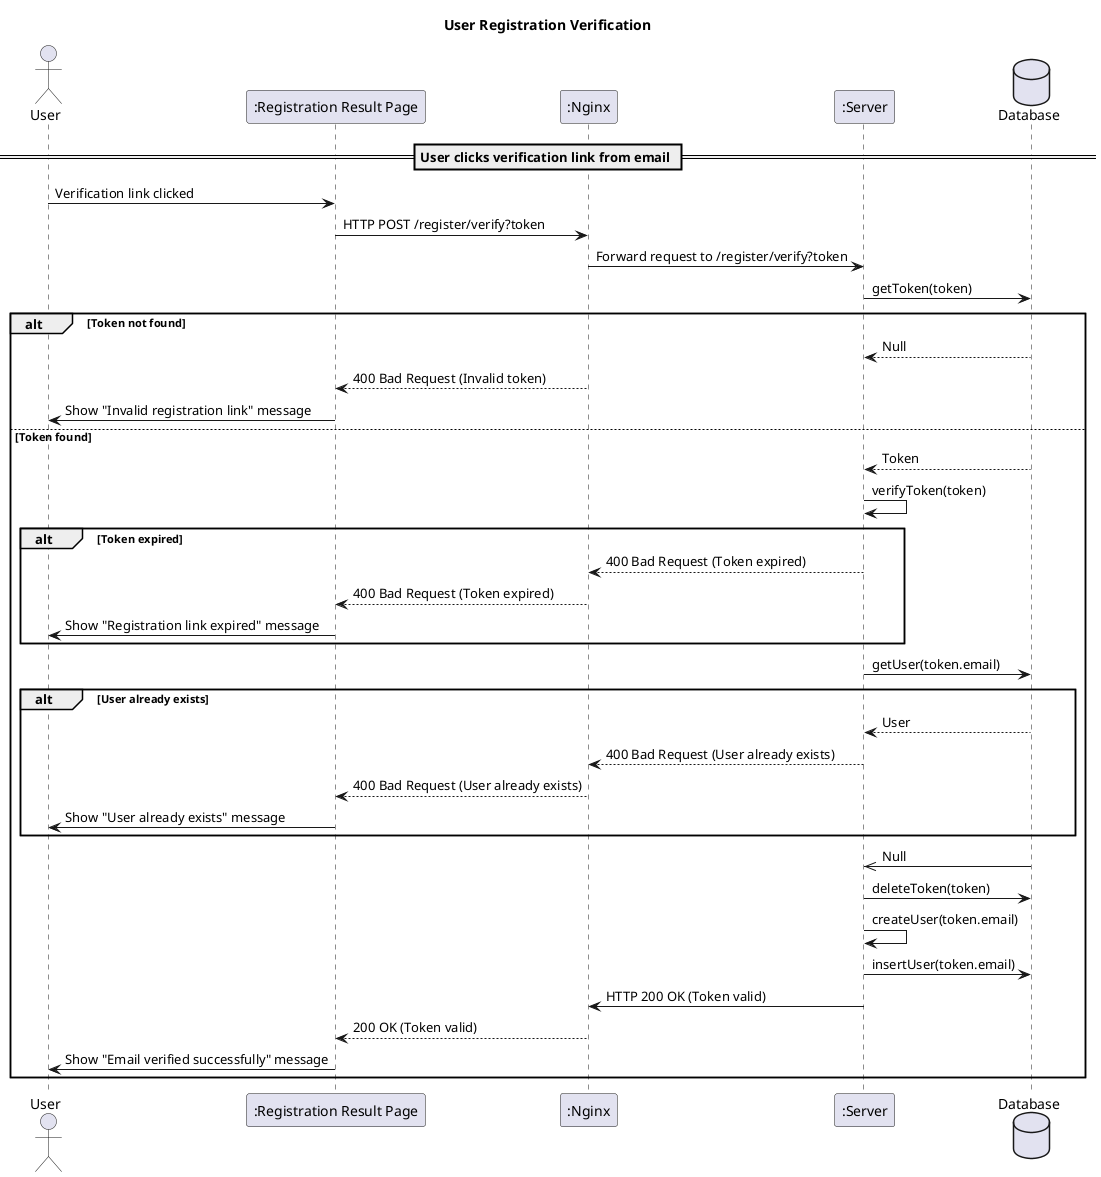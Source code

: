 @startuml
title User Registration Verification
actor User
participant ":Registration Result Page" as Frontend
participant ":Nginx" as Nginx
participant ":Server" as Server
database "Database" as DB

== User clicks verification link from email ==
User -> Frontend: Verification link clicked
Frontend -> Nginx: HTTP POST /register/verify?token 
Nginx -> Server: Forward request to /register/verify?token

Server -> DB: getToken(token)
alt Token not found
    DB --> Server: Null
    Nginx --> Frontend: 400 Bad Request (Invalid token)
    Frontend -> User: Show "Invalid registration link" message
else Token found
    DB --> Server: Token
    Server -> Server: verifyToken(token)
    alt Token expired
        Server --> Nginx: 400 Bad Request (Token expired)
        Nginx --> Frontend: 400 Bad Request (Token expired)
        Frontend -> User: Show "Registration link expired" message
    end
    Server -> DB: getUser(token.email)
    alt User already exists
        DB --> Server: User
        Server --> Nginx: 400 Bad Request (User already exists)
        Nginx --> Frontend: 400 Bad Request (User already exists)
        Frontend -> User: Show "User already exists" message
    end
    DB ->> Server: Null
    Server -> DB: deleteToken(token)
    Server -> Server: createUser(token.email)
    Server -> DB: insertUser(token.email)
    Server -> Nginx: HTTP 200 OK (Token valid)
    Nginx --> Frontend: 200 OK (Token valid)
    Frontend -> User: Show "Email verified successfully" message
end

@enduml
